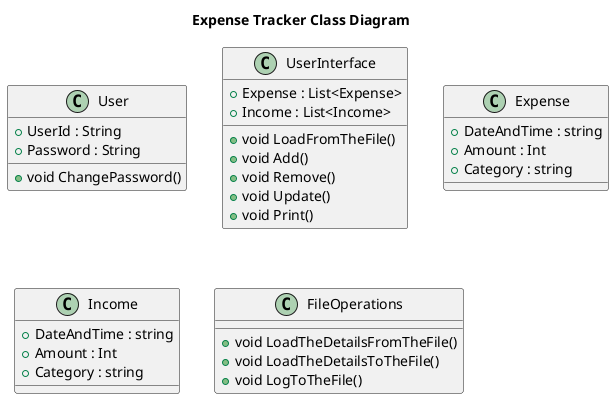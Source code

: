 @startuml Expense Tracker
title Expense Tracker Class Diagram
class User{
    +UserId : String
    +Password : String
    +void ChangePassword()
}
class UserInterface
{
    +Expense : List<Expense>
    +Income : List<Income>
    +void LoadFromTheFile()
    +void Add()
    +void Remove()
    +void Update()
    +void Print()
}
class Expense{
    +DateAndTime : string
    +Amount : Int
    +Category : string
}
class Income{
    +DateAndTime : string
    +Amount : Int
    +Category : string
}
class FileOperations
{
    +void LoadTheDetailsFromTheFile()
    +void LoadTheDetailsToTheFile()
    +void LogToTheFile()
}
@enduml